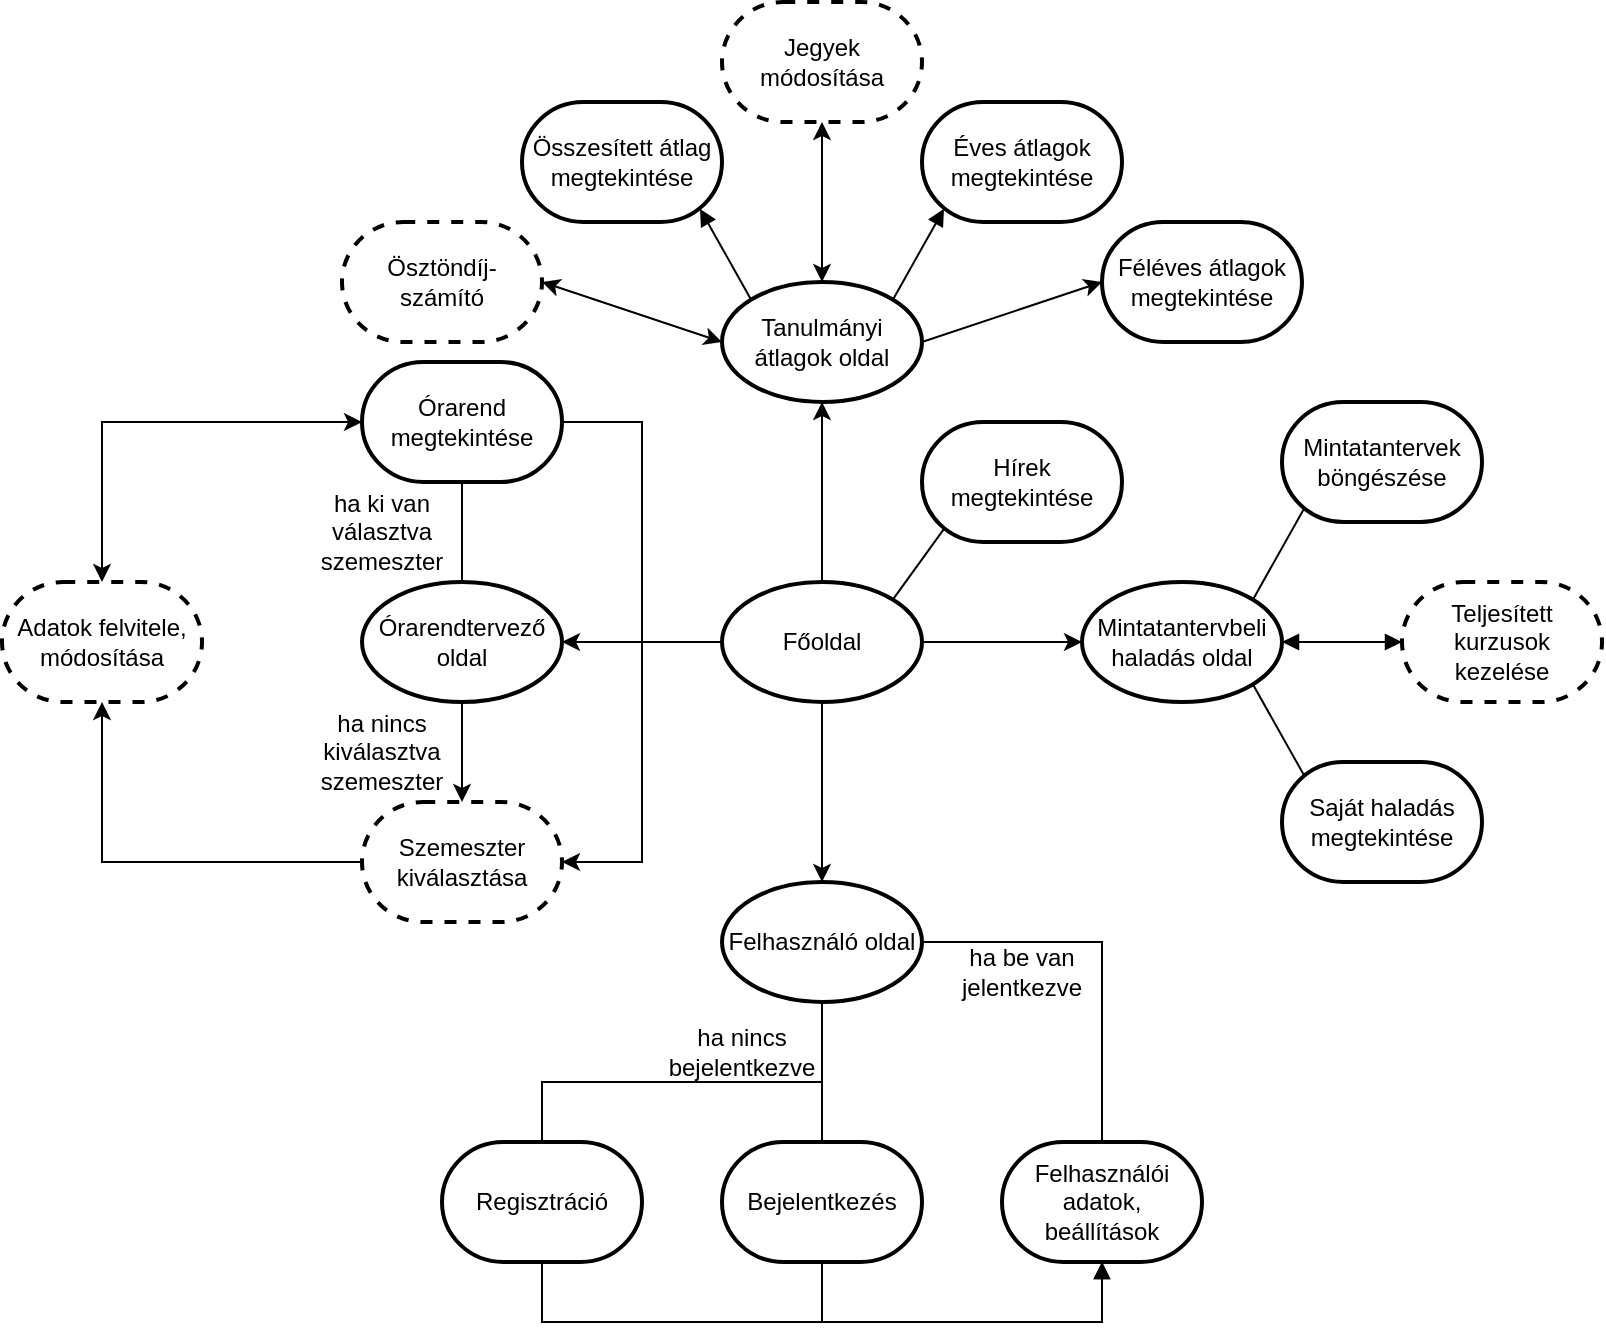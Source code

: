 <mxfile version="24.3.1" type="device">
  <diagram id="RMdGkCpOLnXOpuCklzYu" name="1 oldal">
    <mxGraphModel dx="795" dy="1437" grid="1" gridSize="10" guides="1" tooltips="1" connect="1" arrows="1" fold="1" page="0" pageScale="1" pageWidth="827" pageHeight="1169" background="none" math="0" shadow="0">
      <root>
        <mxCell id="0" />
        <mxCell id="1" parent="0" />
        <mxCell id="dFtzzFxKtMT_-8BJ7AIU-1" value="Főoldal" style="strokeWidth=2;html=1;shape=mxgraph.flowchart.start_1;whiteSpace=wrap;" parent="1" vertex="1">
          <mxGeometry x="800" y="-400" width="100" height="60" as="geometry" />
        </mxCell>
        <mxCell id="dFtzzFxKtMT_-8BJ7AIU-4" value="Órarend&lt;br&gt;megtekintése" style="strokeWidth=2;html=1;shape=mxgraph.flowchart.terminator;whiteSpace=wrap;" parent="1" vertex="1">
          <mxGeometry x="620" y="-510" width="100" height="60" as="geometry" />
        </mxCell>
        <mxCell id="dFtzzFxKtMT_-8BJ7AIU-5" value="Adatok felvitele,&lt;br&gt;módosítása" style="strokeWidth=2;html=1;shape=mxgraph.flowchart.terminator;whiteSpace=wrap;dashed=1;" parent="1" vertex="1">
          <mxGeometry x="440" y="-400" width="100" height="60" as="geometry" />
        </mxCell>
        <mxCell id="dFtzzFxKtMT_-8BJ7AIU-6" value="Szemeszter&lt;br&gt;kiválasztása" style="strokeWidth=2;html=1;shape=mxgraph.flowchart.terminator;whiteSpace=wrap;dashed=1;" parent="1" vertex="1">
          <mxGeometry x="620" y="-290" width="100" height="60" as="geometry" />
        </mxCell>
        <mxCell id="dFtzzFxKtMT_-8BJ7AIU-7" value="" style="endArrow=classic;html=1;rounded=0;entryX=1;entryY=0.5;entryDx=0;entryDy=0;entryPerimeter=0;exitX=0;exitY=0.5;exitDx=0;exitDy=0;exitPerimeter=0;" parent="1" source="dFtzzFxKtMT_-8BJ7AIU-1" edge="1">
          <mxGeometry width="50" height="50" relative="1" as="geometry">
            <mxPoint x="850" y="-250" as="sourcePoint" />
            <mxPoint x="720" y="-370" as="targetPoint" />
          </mxGeometry>
        </mxCell>
        <mxCell id="dFtzzFxKtMT_-8BJ7AIU-9" value="" style="endArrow=none;html=1;rounded=0;exitX=0.5;exitY=0;exitDx=0;exitDy=0;exitPerimeter=0;" parent="1" target="dFtzzFxKtMT_-8BJ7AIU-4" edge="1">
          <mxGeometry width="50" height="50" relative="1" as="geometry">
            <mxPoint x="670" y="-400" as="sourcePoint" />
            <mxPoint x="780" y="-470" as="targetPoint" />
          </mxGeometry>
        </mxCell>
        <mxCell id="dFtzzFxKtMT_-8BJ7AIU-10" value="ha ki van választva szemeszter" style="text;html=1;strokeColor=none;fillColor=none;align=center;verticalAlign=middle;whiteSpace=wrap;rounded=0;" parent="1" vertex="1">
          <mxGeometry x="600" y="-440" width="60" height="30" as="geometry" />
        </mxCell>
        <mxCell id="dFtzzFxKtMT_-8BJ7AIU-12" value="" style="endArrow=classic;html=1;rounded=0;exitX=0.5;exitY=1;exitDx=0;exitDy=0;exitPerimeter=0;entryX=0.5;entryY=0;entryDx=0;entryDy=0;entryPerimeter=0;endFill=1;" parent="1" target="dFtzzFxKtMT_-8BJ7AIU-6" edge="1">
          <mxGeometry width="50" height="50" relative="1" as="geometry">
            <mxPoint x="670" y="-340" as="sourcePoint" />
            <mxPoint x="880" y="-440" as="targetPoint" />
          </mxGeometry>
        </mxCell>
        <mxCell id="dFtzzFxKtMT_-8BJ7AIU-13" value="ha nincs kiválasztva szemeszter" style="text;html=1;strokeColor=none;fillColor=none;align=center;verticalAlign=middle;whiteSpace=wrap;rounded=0;" parent="1" vertex="1">
          <mxGeometry x="600" y="-330" width="60" height="30" as="geometry" />
        </mxCell>
        <mxCell id="dFtzzFxKtMT_-8BJ7AIU-14" value="" style="endArrow=classic;html=1;rounded=0;exitX=0;exitY=0.5;exitDx=0;exitDy=0;exitPerimeter=0;entryX=0.5;entryY=1;entryDx=0;entryDy=0;entryPerimeter=0;" parent="1" source="dFtzzFxKtMT_-8BJ7AIU-6" target="dFtzzFxKtMT_-8BJ7AIU-5" edge="1">
          <mxGeometry width="50" height="50" relative="1" as="geometry">
            <mxPoint x="830" y="-410" as="sourcePoint" />
            <mxPoint x="880" y="-460" as="targetPoint" />
            <Array as="points">
              <mxPoint x="490" y="-260" />
            </Array>
          </mxGeometry>
        </mxCell>
        <mxCell id="dFtzzFxKtMT_-8BJ7AIU-15" value="" style="endArrow=classic;html=1;rounded=0;exitX=0;exitY=0.5;exitDx=0;exitDy=0;exitPerimeter=0;entryX=0.5;entryY=0;entryDx=0;entryDy=0;entryPerimeter=0;startArrow=classic;startFill=1;" parent="1" source="dFtzzFxKtMT_-8BJ7AIU-4" target="dFtzzFxKtMT_-8BJ7AIU-5" edge="1">
          <mxGeometry width="50" height="50" relative="1" as="geometry">
            <mxPoint x="830" y="-410" as="sourcePoint" />
            <mxPoint x="880" y="-460" as="targetPoint" />
            <Array as="points">
              <mxPoint x="490" y="-480" />
            </Array>
          </mxGeometry>
        </mxCell>
        <mxCell id="dFtzzFxKtMT_-8BJ7AIU-16" value="" style="endArrow=classic;html=1;rounded=0;exitX=0.5;exitY=0;exitDx=0;exitDy=0;exitPerimeter=0;entryX=0.5;entryY=1;entryDx=0;entryDy=0;entryPerimeter=0;" parent="1" source="dFtzzFxKtMT_-8BJ7AIU-1" edge="1">
          <mxGeometry width="50" height="50" relative="1" as="geometry">
            <mxPoint x="830" y="-300" as="sourcePoint" />
            <mxPoint x="850" y="-490" as="targetPoint" />
          </mxGeometry>
        </mxCell>
        <mxCell id="dFtzzFxKtMT_-8BJ7AIU-17" value="" style="endArrow=classic;html=1;rounded=0;exitX=1;exitY=0.5;exitDx=0;exitDy=0;exitPerimeter=0;entryX=1;entryY=0.5;entryDx=0;entryDy=0;entryPerimeter=0;" parent="1" source="dFtzzFxKtMT_-8BJ7AIU-4" target="dFtzzFxKtMT_-8BJ7AIU-6" edge="1">
          <mxGeometry width="50" height="50" relative="1" as="geometry">
            <mxPoint x="830" y="-300" as="sourcePoint" />
            <mxPoint x="880" y="-350" as="targetPoint" />
            <Array as="points">
              <mxPoint x="760" y="-480" />
              <mxPoint x="760" y="-260" />
            </Array>
          </mxGeometry>
        </mxCell>
        <mxCell id="dFtzzFxKtMT_-8BJ7AIU-18" value="Féléves átlagok megtekintése" style="strokeWidth=2;html=1;shape=mxgraph.flowchart.terminator;whiteSpace=wrap;" parent="1" vertex="1">
          <mxGeometry x="990" y="-580" width="100" height="60" as="geometry" />
        </mxCell>
        <mxCell id="dFtzzFxKtMT_-8BJ7AIU-19" value="Éves átlagok megtekintése" style="strokeWidth=2;html=1;shape=mxgraph.flowchart.terminator;whiteSpace=wrap;" parent="1" vertex="1">
          <mxGeometry x="900" y="-640" width="100" height="60" as="geometry" />
        </mxCell>
        <mxCell id="dFtzzFxKtMT_-8BJ7AIU-20" value="Összesített átlag megtekintése" style="strokeWidth=2;html=1;shape=mxgraph.flowchart.terminator;whiteSpace=wrap;" parent="1" vertex="1">
          <mxGeometry x="700" y="-640" width="100" height="60" as="geometry" />
        </mxCell>
        <mxCell id="dFtzzFxKtMT_-8BJ7AIU-21" value="Ösztöndíj-&lt;br&gt;számító" style="strokeWidth=2;html=1;shape=mxgraph.flowchart.terminator;whiteSpace=wrap;dashed=1;" parent="1" vertex="1">
          <mxGeometry x="610" y="-580" width="100" height="60" as="geometry" />
        </mxCell>
        <mxCell id="dFtzzFxKtMT_-8BJ7AIU-22" value="" style="endArrow=classic;startArrow=classic;html=1;rounded=0;entryX=1;entryY=0.5;entryDx=0;entryDy=0;entryPerimeter=0;exitX=0;exitY=0.5;exitDx=0;exitDy=0;exitPerimeter=0;" parent="1" target="dFtzzFxKtMT_-8BJ7AIU-21" edge="1">
          <mxGeometry width="50" height="50" relative="1" as="geometry">
            <mxPoint x="800" y="-520" as="sourcePoint" />
            <mxPoint x="880" y="-490" as="targetPoint" />
          </mxGeometry>
        </mxCell>
        <mxCell id="dFtzzFxKtMT_-8BJ7AIU-23" value="" style="endArrow=classic;startArrow=none;html=1;rounded=0;entryX=0;entryY=0.5;entryDx=0;entryDy=0;entryPerimeter=0;exitX=1;exitY=0.5;exitDx=0;exitDy=0;exitPerimeter=0;startFill=0;" parent="1" target="dFtzzFxKtMT_-8BJ7AIU-18" edge="1">
          <mxGeometry width="50" height="50" relative="1" as="geometry">
            <mxPoint x="900" y="-520" as="sourcePoint" />
            <mxPoint x="890" y="-490" as="targetPoint" />
          </mxGeometry>
        </mxCell>
        <mxCell id="dFtzzFxKtMT_-8BJ7AIU-24" value="" style="endArrow=block;startArrow=none;html=1;rounded=0;entryX=0.11;entryY=0.89;entryDx=0;entryDy=0;entryPerimeter=0;exitX=0.855;exitY=0.145;exitDx=0;exitDy=0;exitPerimeter=0;startFill=0;endFill=1;" parent="1" source="Y4ukNPRph7qINHkXPohy-3" target="dFtzzFxKtMT_-8BJ7AIU-19" edge="1">
          <mxGeometry width="50" height="50" relative="1" as="geometry">
            <mxPoint x="889" y="-543.4" as="sourcePoint" />
            <mxPoint x="880" y="-490" as="targetPoint" />
          </mxGeometry>
        </mxCell>
        <mxCell id="dFtzzFxKtMT_-8BJ7AIU-25" value="" style="endArrow=block;startArrow=none;html=1;rounded=0;entryX=0.89;entryY=0.89;entryDx=0;entryDy=0;entryPerimeter=0;exitX=0.145;exitY=0.145;exitDx=0;exitDy=0;exitPerimeter=0;startFill=0;endFill=1;" parent="1" source="Y4ukNPRph7qINHkXPohy-3" target="dFtzzFxKtMT_-8BJ7AIU-20" edge="1">
          <mxGeometry width="50" height="50" relative="1" as="geometry">
            <mxPoint x="811" y="-543.4" as="sourcePoint" />
            <mxPoint x="880" y="-490" as="targetPoint" />
          </mxGeometry>
        </mxCell>
        <mxCell id="dFtzzFxKtMT_-8BJ7AIU-27" value="" style="endArrow=classic;html=1;rounded=0;exitX=0.5;exitY=1;exitDx=0;exitDy=0;exitPerimeter=0;entryX=0.5;entryY=0;entryDx=0;entryDy=0;entryPerimeter=0;" parent="1" source="dFtzzFxKtMT_-8BJ7AIU-1" edge="1">
          <mxGeometry width="50" height="50" relative="1" as="geometry">
            <mxPoint x="830" y="-330" as="sourcePoint" />
            <mxPoint x="850" y="-250" as="targetPoint" />
          </mxGeometry>
        </mxCell>
        <mxCell id="dFtzzFxKtMT_-8BJ7AIU-28" value="Felhasználói adatok, beállítások" style="strokeWidth=2;html=1;shape=mxgraph.flowchart.terminator;whiteSpace=wrap;" parent="1" vertex="1">
          <mxGeometry x="940" y="-120" width="100" height="60" as="geometry" />
        </mxCell>
        <mxCell id="dFtzzFxKtMT_-8BJ7AIU-29" value="" style="endArrow=none;html=1;rounded=0;entryX=0.5;entryY=0;entryDx=0;entryDy=0;entryPerimeter=0;exitX=1;exitY=0.5;exitDx=0;exitDy=0;exitPerimeter=0;" parent="1" target="dFtzzFxKtMT_-8BJ7AIU-28" edge="1">
          <mxGeometry width="50" height="50" relative="1" as="geometry">
            <mxPoint x="900" y="-220" as="sourcePoint" />
            <mxPoint x="880" y="-270" as="targetPoint" />
            <Array as="points">
              <mxPoint x="990" y="-220" />
            </Array>
          </mxGeometry>
        </mxCell>
        <mxCell id="dFtzzFxKtMT_-8BJ7AIU-30" value="ha be van jelentkezve" style="text;html=1;strokeColor=none;fillColor=none;align=center;verticalAlign=middle;whiteSpace=wrap;rounded=0;" parent="1" vertex="1">
          <mxGeometry x="920" y="-220" width="60" height="30" as="geometry" />
        </mxCell>
        <mxCell id="dFtzzFxKtMT_-8BJ7AIU-31" value="Bejelentkezés" style="strokeWidth=2;html=1;shape=mxgraph.flowchart.terminator;whiteSpace=wrap;" parent="1" vertex="1">
          <mxGeometry x="800" y="-120" width="100" height="60" as="geometry" />
        </mxCell>
        <mxCell id="dFtzzFxKtMT_-8BJ7AIU-32" value="Jegyek módosítása" style="strokeWidth=2;html=1;shape=mxgraph.flowchart.terminator;whiteSpace=wrap;dashed=1;" parent="1" vertex="1">
          <mxGeometry x="800" y="-690" width="100" height="60" as="geometry" />
        </mxCell>
        <mxCell id="dFtzzFxKtMT_-8BJ7AIU-33" value="" style="endArrow=classic;startArrow=classic;html=1;rounded=0;entryX=0.5;entryY=1;entryDx=0;entryDy=0;entryPerimeter=0;exitX=0.5;exitY=0;exitDx=0;exitDy=0;exitPerimeter=0;" parent="1" target="dFtzzFxKtMT_-8BJ7AIU-32" edge="1">
          <mxGeometry width="50" height="50" relative="1" as="geometry">
            <mxPoint x="850" y="-550" as="sourcePoint" />
            <mxPoint x="880" y="-410" as="targetPoint" />
          </mxGeometry>
        </mxCell>
        <mxCell id="dFtzzFxKtMT_-8BJ7AIU-34" value="Regisztráció" style="strokeWidth=2;html=1;shape=mxgraph.flowchart.terminator;whiteSpace=wrap;" parent="1" vertex="1">
          <mxGeometry x="660" y="-120" width="100" height="60" as="geometry" />
        </mxCell>
        <mxCell id="dFtzzFxKtMT_-8BJ7AIU-35" value="" style="endArrow=none;html=1;rounded=0;exitX=0.5;exitY=1;exitDx=0;exitDy=0;exitPerimeter=0;entryX=0.5;entryY=0;entryDx=0;entryDy=0;entryPerimeter=0;endFill=0;" parent="1" target="dFtzzFxKtMT_-8BJ7AIU-31" edge="1">
          <mxGeometry width="50" height="50" relative="1" as="geometry">
            <mxPoint x="850" y="-190" as="sourcePoint" />
            <mxPoint x="970" y="-170" as="targetPoint" />
          </mxGeometry>
        </mxCell>
        <mxCell id="dFtzzFxKtMT_-8BJ7AIU-36" value="" style="endArrow=none;html=1;rounded=0;exitX=0.5;exitY=1;exitDx=0;exitDy=0;exitPerimeter=0;entryX=0.5;entryY=0;entryDx=0;entryDy=0;entryPerimeter=0;endFill=0;" parent="1" source="Y4ukNPRph7qINHkXPohy-4" target="dFtzzFxKtMT_-8BJ7AIU-34" edge="1">
          <mxGeometry width="50" height="50" relative="1" as="geometry">
            <mxPoint x="800" y="-220" as="sourcePoint" />
            <mxPoint x="880" y="-290" as="targetPoint" />
            <Array as="points">
              <mxPoint x="850" y="-150" />
              <mxPoint x="710" y="-150" />
            </Array>
          </mxGeometry>
        </mxCell>
        <mxCell id="dFtzzFxKtMT_-8BJ7AIU-38" value="ha nincs bejelentkezve" style="text;html=1;strokeColor=none;fillColor=none;align=center;verticalAlign=middle;whiteSpace=wrap;rounded=0;" parent="1" vertex="1">
          <mxGeometry x="780" y="-180" width="60" height="30" as="geometry" />
        </mxCell>
        <mxCell id="dFtzzFxKtMT_-8BJ7AIU-40" value="" style="endArrow=block;html=1;rounded=0;entryX=0.5;entryY=1;entryDx=0;entryDy=0;entryPerimeter=0;endFill=1;exitX=0.5;exitY=1;exitDx=0;exitDy=0;exitPerimeter=0;" parent="1" source="dFtzzFxKtMT_-8BJ7AIU-31" target="dFtzzFxKtMT_-8BJ7AIU-28" edge="1">
          <mxGeometry width="50" height="50" relative="1" as="geometry">
            <mxPoint x="850" y="-50" as="sourcePoint" />
            <mxPoint x="880" y="-290" as="targetPoint" />
            <Array as="points">
              <mxPoint x="850" y="-30" />
              <mxPoint x="990" y="-30" />
            </Array>
          </mxGeometry>
        </mxCell>
        <mxCell id="dFtzzFxKtMT_-8BJ7AIU-41" value="" style="endArrow=block;html=1;rounded=0;entryX=0.5;entryY=1;entryDx=0;entryDy=0;entryPerimeter=0;exitX=0.5;exitY=1;exitDx=0;exitDy=0;exitPerimeter=0;endFill=1;" parent="1" source="dFtzzFxKtMT_-8BJ7AIU-34" target="dFtzzFxKtMT_-8BJ7AIU-28" edge="1">
          <mxGeometry width="50" height="50" relative="1" as="geometry">
            <mxPoint x="830" y="-240" as="sourcePoint" />
            <mxPoint x="880" y="-290" as="targetPoint" />
            <Array as="points">
              <mxPoint x="710" y="-30" />
              <mxPoint x="990" y="-30" />
            </Array>
          </mxGeometry>
        </mxCell>
        <mxCell id="dFtzzFxKtMT_-8BJ7AIU-43" value="" style="endArrow=classic;html=1;rounded=0;exitX=1;exitY=0.5;exitDx=0;exitDy=0;exitPerimeter=0;entryX=0;entryY=0.5;entryDx=0;entryDy=0;entryPerimeter=0;" parent="1" source="dFtzzFxKtMT_-8BJ7AIU-1" edge="1">
          <mxGeometry width="50" height="50" relative="1" as="geometry">
            <mxPoint x="960" y="-390" as="sourcePoint" />
            <mxPoint x="980" y="-370" as="targetPoint" />
          </mxGeometry>
        </mxCell>
        <mxCell id="dFtzzFxKtMT_-8BJ7AIU-44" value="Mintatantervek böngészése" style="strokeWidth=2;html=1;shape=mxgraph.flowchart.terminator;whiteSpace=wrap;" parent="1" vertex="1">
          <mxGeometry x="1080" y="-490" width="100" height="60" as="geometry" />
        </mxCell>
        <mxCell id="dFtzzFxKtMT_-8BJ7AIU-45" value="Teljesített kurzusok kezelése" style="strokeWidth=2;html=1;shape=mxgraph.flowchart.terminator;whiteSpace=wrap;dashed=1;" parent="1" vertex="1">
          <mxGeometry x="1140" y="-400" width="100" height="60" as="geometry" />
        </mxCell>
        <mxCell id="dFtzzFxKtMT_-8BJ7AIU-46" value="Saját haladás megtekintése" style="strokeWidth=2;html=1;shape=mxgraph.flowchart.terminator;whiteSpace=wrap;" parent="1" vertex="1">
          <mxGeometry x="1080" y="-310" width="100" height="60" as="geometry" />
        </mxCell>
        <mxCell id="dFtzzFxKtMT_-8BJ7AIU-48" value="" style="endArrow=none;html=1;rounded=0;exitX=0.855;exitY=0.855;exitDx=0;exitDy=0;exitPerimeter=0;entryX=0.11;entryY=0.11;entryDx=0;entryDy=0;entryPerimeter=0;" parent="1" source="Y4ukNPRph7qINHkXPohy-6" target="dFtzzFxKtMT_-8BJ7AIU-46" edge="1">
          <mxGeometry width="50" height="50" relative="1" as="geometry">
            <mxPoint x="1069" y="-346.6" as="sourcePoint" />
            <mxPoint x="1250" y="-590" as="targetPoint" />
          </mxGeometry>
        </mxCell>
        <mxCell id="dFtzzFxKtMT_-8BJ7AIU-49" value="Hírek megtekintése" style="strokeWidth=2;html=1;shape=mxgraph.flowchart.terminator;whiteSpace=wrap;" parent="1" vertex="1">
          <mxGeometry x="900" y="-480" width="100" height="60" as="geometry" />
        </mxCell>
        <mxCell id="dFtzzFxKtMT_-8BJ7AIU-50" value="" style="endArrow=none;html=1;rounded=0;entryX=0.11;entryY=0.89;entryDx=0;entryDy=0;entryPerimeter=0;exitX=0.855;exitY=0.145;exitDx=0;exitDy=0;exitPerimeter=0;" parent="1" source="dFtzzFxKtMT_-8BJ7AIU-1" target="dFtzzFxKtMT_-8BJ7AIU-49" edge="1">
          <mxGeometry width="50" height="50" relative="1" as="geometry">
            <mxPoint x="830" y="-280" as="sourcePoint" />
            <mxPoint x="880" y="-330" as="targetPoint" />
          </mxGeometry>
        </mxCell>
        <mxCell id="dFtzzFxKtMT_-8BJ7AIU-51" value="" style="endArrow=none;html=1;rounded=0;exitX=0.855;exitY=0.145;exitDx=0;exitDy=0;exitPerimeter=0;entryX=0.11;entryY=0.89;entryDx=0;entryDy=0;entryPerimeter=0;" parent="1" source="Y4ukNPRph7qINHkXPohy-6" target="dFtzzFxKtMT_-8BJ7AIU-44" edge="1">
          <mxGeometry width="50" height="50" relative="1" as="geometry">
            <mxPoint x="1069" y="-393.4" as="sourcePoint" />
            <mxPoint x="1310" y="-490" as="targetPoint" />
          </mxGeometry>
        </mxCell>
        <mxCell id="dFtzzFxKtMT_-8BJ7AIU-52" value="" style="endArrow=block;html=1;rounded=0;entryX=0;entryY=0.5;entryDx=0;entryDy=0;entryPerimeter=0;exitX=1;exitY=0.5;exitDx=0;exitDy=0;exitPerimeter=0;startArrow=block;startFill=1;endFill=1;" parent="1" target="dFtzzFxKtMT_-8BJ7AIU-45" edge="1">
          <mxGeometry width="50" height="50" relative="1" as="geometry">
            <mxPoint x="1080" y="-370" as="sourcePoint" />
            <mxPoint x="880" y="-330" as="targetPoint" />
          </mxGeometry>
        </mxCell>
        <mxCell id="Y4ukNPRph7qINHkXPohy-2" value="Órarendtervező oldal" style="strokeWidth=2;html=1;shape=mxgraph.flowchart.start_1;whiteSpace=wrap;" vertex="1" parent="1">
          <mxGeometry x="620" y="-400" width="100" height="60" as="geometry" />
        </mxCell>
        <mxCell id="Y4ukNPRph7qINHkXPohy-3" value="Tanulmányi átlagok oldal" style="strokeWidth=2;html=1;shape=mxgraph.flowchart.start_1;whiteSpace=wrap;" vertex="1" parent="1">
          <mxGeometry x="800" y="-550" width="100" height="60" as="geometry" />
        </mxCell>
        <mxCell id="Y4ukNPRph7qINHkXPohy-4" value="Felhasználó oldal" style="strokeWidth=2;html=1;shape=mxgraph.flowchart.start_1;whiteSpace=wrap;" vertex="1" parent="1">
          <mxGeometry x="800" y="-250" width="100" height="60" as="geometry" />
        </mxCell>
        <mxCell id="Y4ukNPRph7qINHkXPohy-6" value="Mintatantervbeli haladás oldal" style="strokeWidth=2;html=1;shape=mxgraph.flowchart.start_1;whiteSpace=wrap;" vertex="1" parent="1">
          <mxGeometry x="980" y="-400" width="100" height="60" as="geometry" />
        </mxCell>
      </root>
    </mxGraphModel>
  </diagram>
</mxfile>
